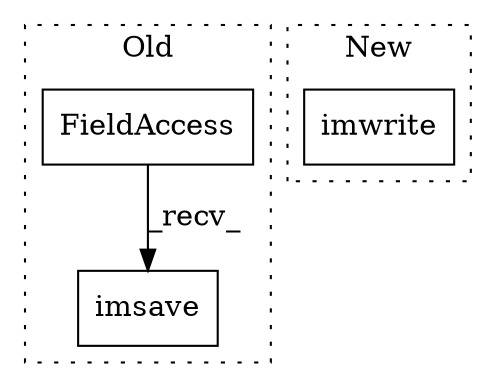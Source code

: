 digraph G {
subgraph cluster0 {
1 [label="imsave" a="32" s="7499,7541" l="7,1" shape="box"];
3 [label="FieldAccess" a="22" s="7488" l="10" shape="box"];
label = "Old";
style="dotted";
}
subgraph cluster1 {
2 [label="imwrite" a="32" s="7705,7721" l="8,1" shape="box"];
label = "New";
style="dotted";
}
3 -> 1 [label="_recv_"];
}